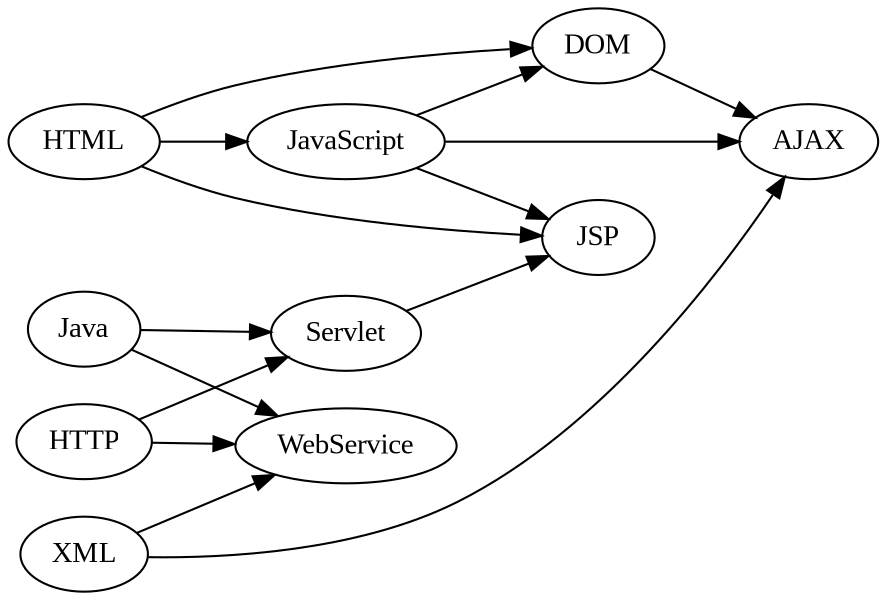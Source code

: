 digraph web_tech_dep {
  rankdir="LR"
  node[fontname="TimesNewRoman"]
  edge[fontname="TimesNewRoman"]
  Java -> Servlet
  HTTP -> Servlet -> JSP
  HTML -> JSP
  JavaScript -> JSP
  HTML -> JavaScript -> DOM
  XML -> AJAX
  JavaScript -> AJAX
  DOM -> AJAX
  Java -> WebService
  XML -> WebService
  HTTP -> WebService
  HTML -> DOM
}
